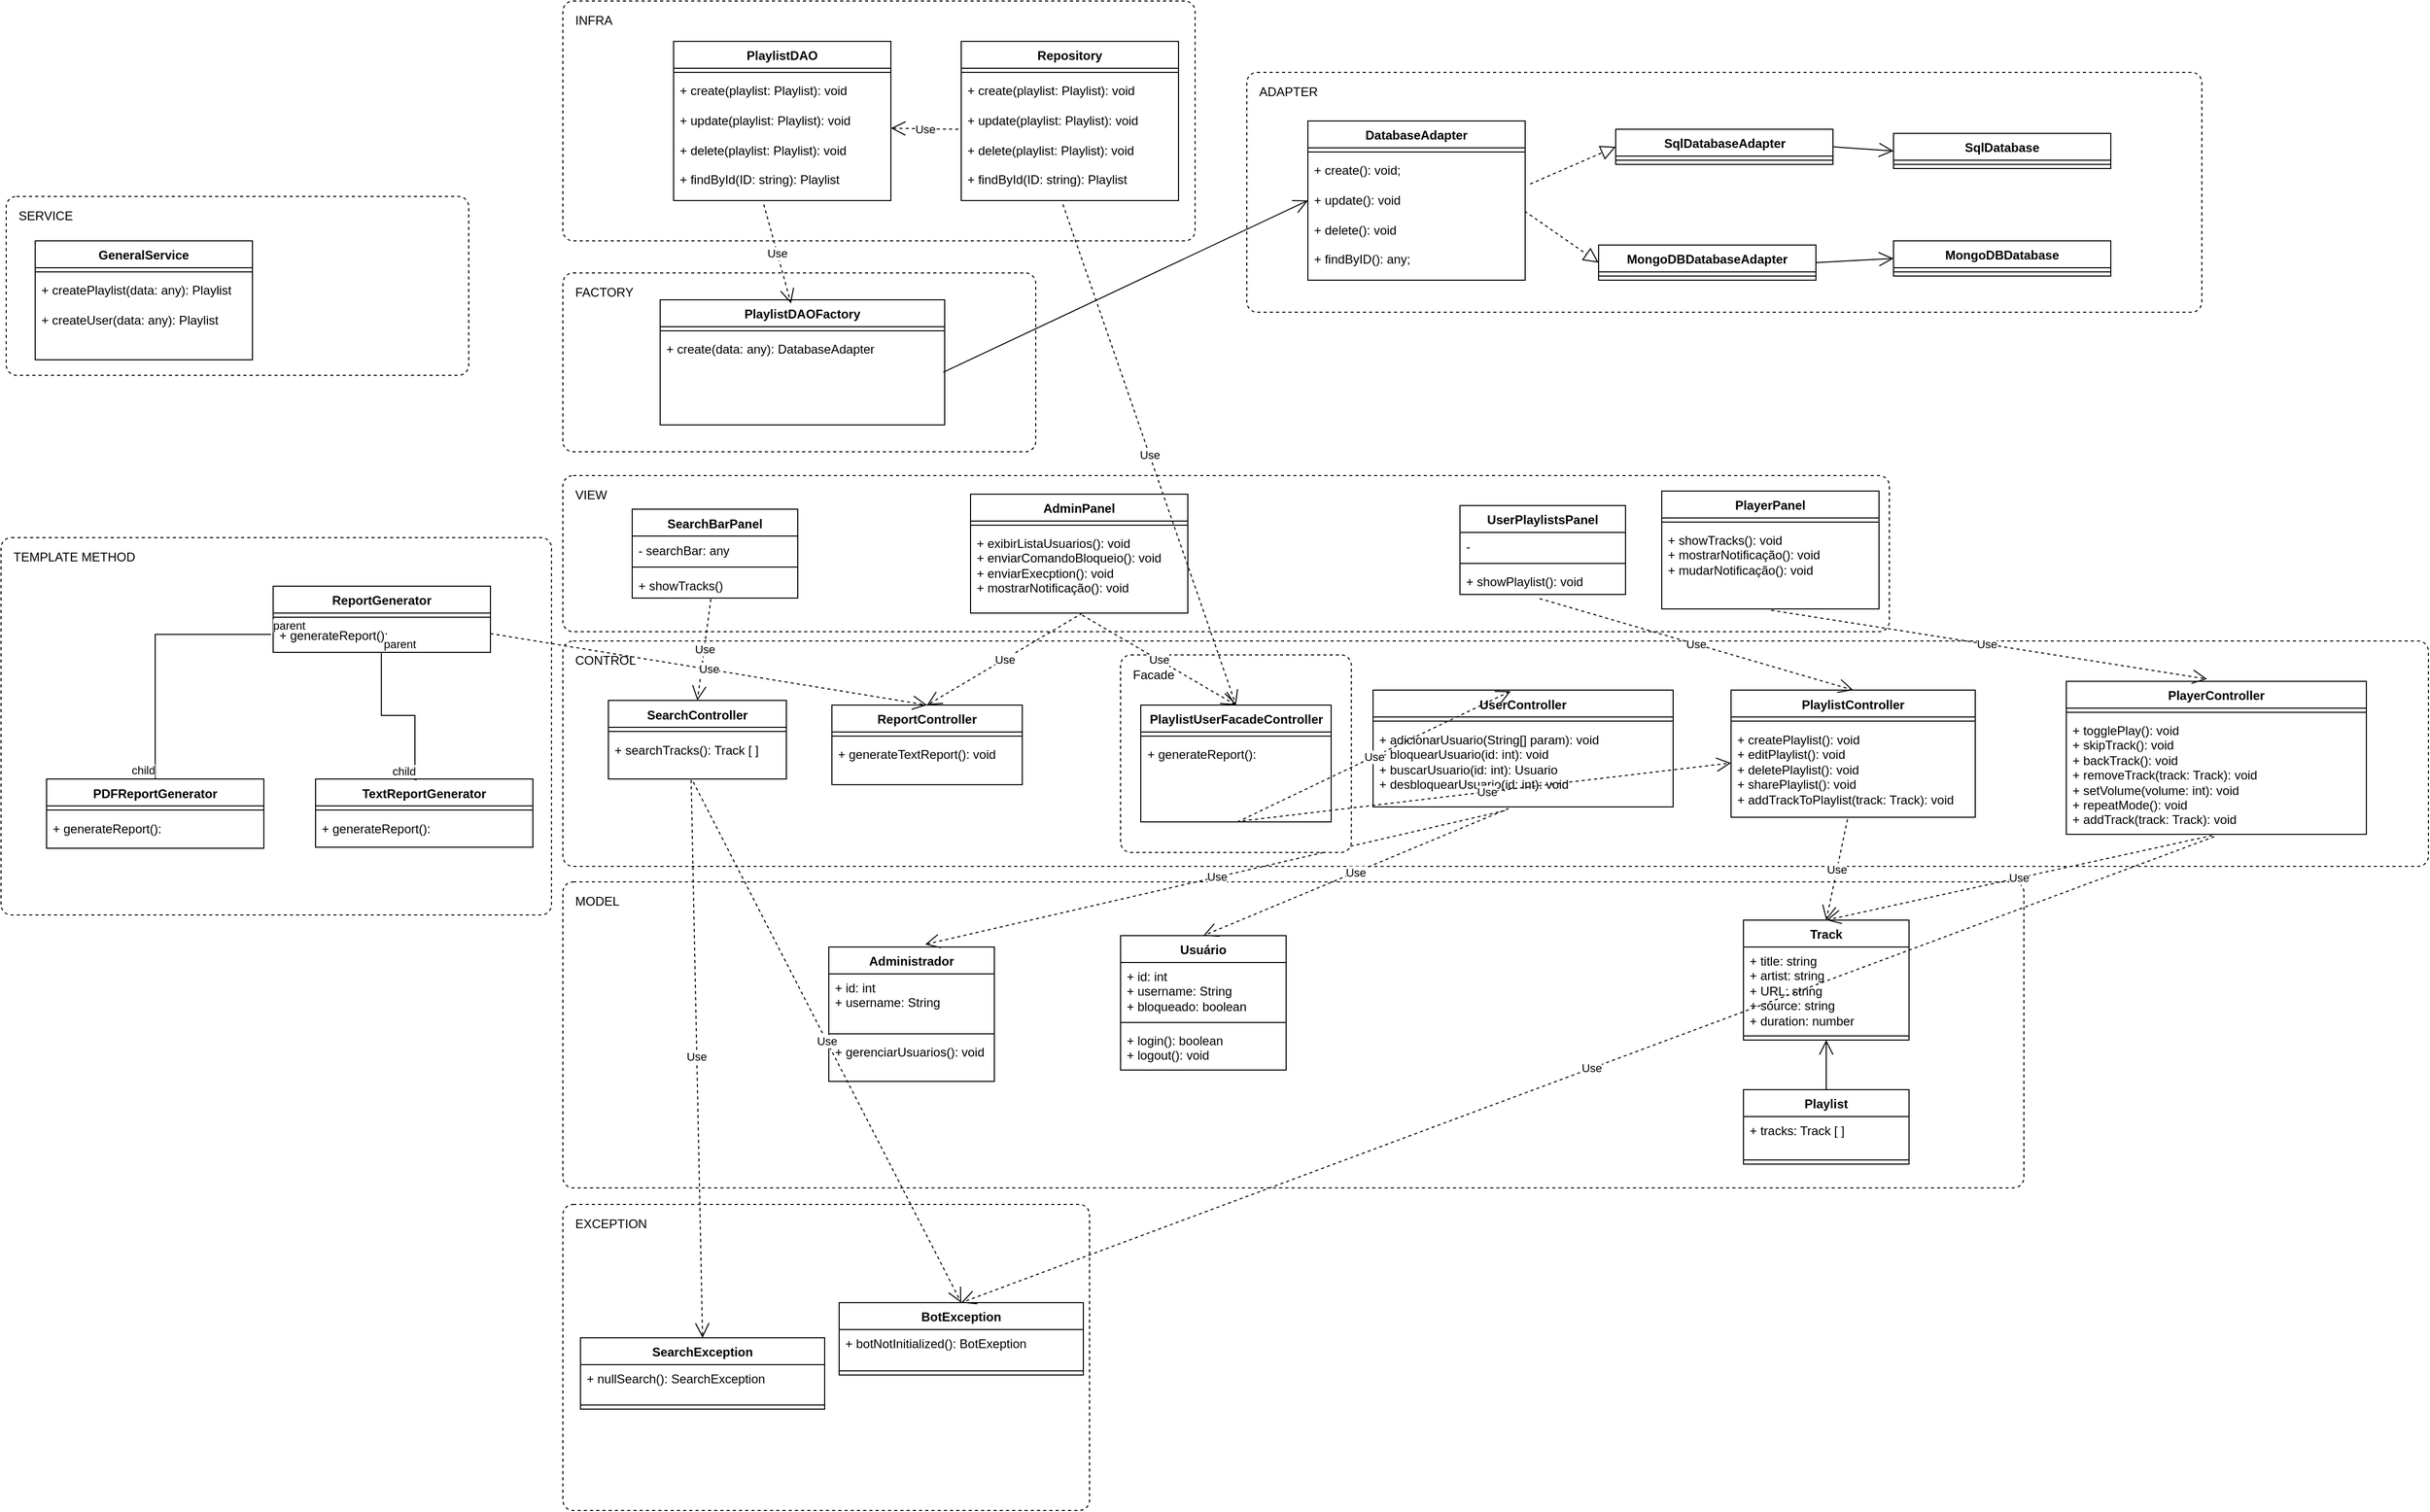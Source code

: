 <mxfile version="26.2.4">
  <diagram id="llquCvDjDa5xM2ESyYwQ" name="Page-1">
    <mxGraphModel dx="3780" dy="4008" grid="0" gridSize="10" guides="1" tooltips="1" connect="1" arrows="1" fold="1" page="1" pageScale="1" pageWidth="1169" pageHeight="1654" math="0" shadow="0" adaptiveColors="simple">
      <root>
        <mxCell id="0" />
        <mxCell id="1" parent="0" />
        <mxCell id="DxOfUJuxhYuCLYuEj3yu-24" value="ADAPTER" style="dashed=1;rounded=1;absoluteArcSize=1;arcSize=20;html=1;verticalAlign=top;align=left;spacingTop=5;spacingLeft=10;whiteSpace=wrap;" vertex="1" parent="1">
          <mxGeometry x="913" y="-209" width="923" height="232" as="geometry" />
        </mxCell>
        <mxCell id="DxOfUJuxhYuCLYuEj3yu-23" value="TEMPLATE METHOD" style="dashed=1;rounded=1;absoluteArcSize=1;arcSize=20;html=1;verticalAlign=top;align=left;spacingTop=5;spacingLeft=10;whiteSpace=wrap;" vertex="1" parent="1">
          <mxGeometry x="-291" y="241" width="532" height="365" as="geometry" />
        </mxCell>
        <mxCell id="kjr9ipNv8nIO2POJV1Nx-50" value="EXCEPTION" style="dashed=1;rounded=1;absoluteArcSize=1;arcSize=20;html=1;verticalAlign=top;align=left;spacingTop=5;spacingLeft=10;whiteSpace=wrap;" parent="1" vertex="1">
          <mxGeometry x="252" y="886" width="509" height="296" as="geometry" />
        </mxCell>
        <mxCell id="T6Cd3c6cxlewvigG5RWd-3" value="MODEL" style="dashed=1;rounded=1;absoluteArcSize=1;arcSize=20;html=1;verticalAlign=top;align=left;spacingTop=5;spacingLeft=10;whiteSpace=wrap;" parent="1" vertex="1">
          <mxGeometry x="252" y="574" width="1412" height="296" as="geometry" />
        </mxCell>
        <mxCell id="T6Cd3c6cxlewvigG5RWd-2" value="VIEW" style="dashed=1;rounded=1;absoluteArcSize=1;arcSize=20;html=1;verticalAlign=top;align=left;spacingTop=5;spacingLeft=10;whiteSpace=wrap;" parent="1" vertex="1">
          <mxGeometry x="252" y="181" width="1282" height="151" as="geometry" />
        </mxCell>
        <mxCell id="T6Cd3c6cxlewvigG5RWd-1" value="CONTROL" style="dashed=1;rounded=1;absoluteArcSize=1;arcSize=20;html=1;verticalAlign=top;align=left;spacingTop=5;spacingLeft=10;whiteSpace=wrap;" parent="1" vertex="1">
          <mxGeometry x="252" y="341" width="1803" height="218" as="geometry" />
        </mxCell>
        <mxCell id="5KsK36yTaGeS-g4vnIt7-17" value="Track" style="swimlane;fontStyle=1;align=center;verticalAlign=top;childLayout=stackLayout;horizontal=1;startSize=26;horizontalStack=0;resizeParent=1;resizeParentMax=0;resizeLast=0;collapsible=1;marginBottom=0;whiteSpace=wrap;html=1;" parent="1" vertex="1">
          <mxGeometry x="1393" y="611" width="160" height="116" as="geometry" />
        </mxCell>
        <mxCell id="5KsK36yTaGeS-g4vnIt7-18" value="+ title: string&lt;div&gt;+ artist: string&lt;/div&gt;&lt;div&gt;+ URL: string&lt;/div&gt;&lt;div&gt;+ source: string&lt;/div&gt;&lt;div&gt;+ duration: number&lt;/div&gt;&lt;div&gt;&lt;br&gt;&lt;/div&gt;" style="text;strokeColor=none;fillColor=none;align=left;verticalAlign=top;spacingLeft=4;spacingRight=4;overflow=hidden;rotatable=0;points=[[0,0.5],[1,0.5]];portConstraint=eastwest;whiteSpace=wrap;html=1;" parent="5KsK36yTaGeS-g4vnIt7-17" vertex="1">
          <mxGeometry y="26" width="160" height="82" as="geometry" />
        </mxCell>
        <mxCell id="5KsK36yTaGeS-g4vnIt7-19" value="" style="line;strokeWidth=1;fillColor=none;align=left;verticalAlign=middle;spacingTop=-1;spacingLeft=3;spacingRight=3;rotatable=0;labelPosition=right;points=[];portConstraint=eastwest;strokeColor=inherit;" parent="5KsK36yTaGeS-g4vnIt7-17" vertex="1">
          <mxGeometry y="108" width="160" height="8" as="geometry" />
        </mxCell>
        <mxCell id="5KsK36yTaGeS-g4vnIt7-37" value="PlayerController" style="swimlane;fontStyle=1;align=center;verticalAlign=top;childLayout=stackLayout;horizontal=1;startSize=26;horizontalStack=0;resizeParent=1;resizeParentMax=0;resizeLast=0;collapsible=1;marginBottom=0;whiteSpace=wrap;html=1;" parent="1" vertex="1">
          <mxGeometry x="1705" y="380" width="290" height="148" as="geometry" />
        </mxCell>
        <mxCell id="5KsK36yTaGeS-g4vnIt7-39" value="" style="line;strokeWidth=1;fillColor=none;align=left;verticalAlign=middle;spacingTop=-1;spacingLeft=3;spacingRight=3;rotatable=0;labelPosition=right;points=[];portConstraint=eastwest;strokeColor=inherit;" parent="5KsK36yTaGeS-g4vnIt7-37" vertex="1">
          <mxGeometry y="26" width="290" height="8" as="geometry" />
        </mxCell>
        <mxCell id="5KsK36yTaGeS-g4vnIt7-40" value="+ togglePlay(): void&lt;br&gt;+ skipTrack(): void&lt;div&gt;+ backTrack(): void&lt;/div&gt;&lt;div&gt;+ removeTrack(track: Track): void&lt;/div&gt;&lt;div&gt;+ setVolume(volume: int): void&lt;/div&gt;&lt;div&gt;+ repeatMode(): void&lt;/div&gt;&lt;div&gt;+ addTrack(track: Track): void&lt;/div&gt;" style="text;strokeColor=none;fillColor=none;align=left;verticalAlign=top;spacingLeft=4;spacingRight=4;overflow=hidden;rotatable=0;points=[[0,0.5],[1,0.5]];portConstraint=eastwest;whiteSpace=wrap;html=1;" parent="5KsK36yTaGeS-g4vnIt7-37" vertex="1">
          <mxGeometry y="34" width="290" height="114" as="geometry" />
        </mxCell>
        <mxCell id="5KsK36yTaGeS-g4vnIt7-41" value="PlayerPanel" style="swimlane;fontStyle=1;align=center;verticalAlign=top;childLayout=stackLayout;horizontal=1;startSize=26;horizontalStack=0;resizeParent=1;resizeParentMax=0;resizeLast=0;collapsible=1;marginBottom=0;whiteSpace=wrap;html=1;" parent="1" vertex="1">
          <mxGeometry x="1314" y="196" width="210" height="114" as="geometry" />
        </mxCell>
        <mxCell id="5KsK36yTaGeS-g4vnIt7-43" value="" style="line;strokeWidth=1;fillColor=none;align=left;verticalAlign=middle;spacingTop=-1;spacingLeft=3;spacingRight=3;rotatable=0;labelPosition=right;points=[];portConstraint=eastwest;strokeColor=inherit;" parent="5KsK36yTaGeS-g4vnIt7-41" vertex="1">
          <mxGeometry y="26" width="210" height="8" as="geometry" />
        </mxCell>
        <mxCell id="5KsK36yTaGeS-g4vnIt7-44" value="+ showTracks(): void&lt;div&gt;+ mostrarNotificação(): void&lt;/div&gt;&lt;div&gt;+ mudarNotificação(): void&lt;/div&gt;" style="text;strokeColor=none;fillColor=none;align=left;verticalAlign=top;spacingLeft=4;spacingRight=4;overflow=hidden;rotatable=0;points=[[0,0.5],[1,0.5]];portConstraint=eastwest;whiteSpace=wrap;html=1;" parent="5KsK36yTaGeS-g4vnIt7-41" vertex="1">
          <mxGeometry y="34" width="210" height="80" as="geometry" />
        </mxCell>
        <mxCell id="5KsK36yTaGeS-g4vnIt7-48" value="Use" style="endArrow=open;endSize=12;dashed=1;html=1;rounded=0;exitX=0.504;exitY=1.016;exitDx=0;exitDy=0;exitPerimeter=0;entryX=0.469;entryY=-0.015;entryDx=0;entryDy=0;entryPerimeter=0;" parent="1" source="5KsK36yTaGeS-g4vnIt7-44" target="5KsK36yTaGeS-g4vnIt7-37" edge="1">
          <mxGeometry x="-0.013" width="160" relative="1" as="geometry">
            <mxPoint x="1400" y="192" as="sourcePoint" />
            <mxPoint x="1560" y="192" as="targetPoint" />
            <mxPoint as="offset" />
          </mxGeometry>
        </mxCell>
        <mxCell id="5KsK36yTaGeS-g4vnIt7-50" value="Use" style="endArrow=open;endSize=12;dashed=1;html=1;rounded=0;exitX=0.475;exitY=1.038;exitDx=0;exitDy=0;exitPerimeter=0;entryX=0.5;entryY=0;entryDx=0;entryDy=0;" parent="1" source="kjr9ipNv8nIO2POJV1Nx-4" target="5KsK36yTaGeS-g4vnIt7-33" edge="1">
          <mxGeometry x="-0.006" width="160" relative="1" as="geometry">
            <mxPoint x="480" y="316.328" as="sourcePoint" />
            <mxPoint x="1065" y="301" as="targetPoint" />
            <mxPoint as="offset" />
          </mxGeometry>
        </mxCell>
        <mxCell id="5KsK36yTaGeS-g4vnIt7-33" value="SearchController" style="swimlane;fontStyle=1;align=center;verticalAlign=top;childLayout=stackLayout;horizontal=1;startSize=26;horizontalStack=0;resizeParent=1;resizeParentMax=0;resizeLast=0;collapsible=1;marginBottom=0;whiteSpace=wrap;html=1;" parent="1" vertex="1">
          <mxGeometry x="296" y="398.5" width="172" height="76" as="geometry" />
        </mxCell>
        <mxCell id="5KsK36yTaGeS-g4vnIt7-35" value="" style="line;strokeWidth=1;fillColor=none;align=left;verticalAlign=middle;spacingTop=-1;spacingLeft=3;spacingRight=3;rotatable=0;labelPosition=right;points=[];portConstraint=eastwest;strokeColor=inherit;" parent="5KsK36yTaGeS-g4vnIt7-33" vertex="1">
          <mxGeometry y="26" width="172" height="8" as="geometry" />
        </mxCell>
        <mxCell id="5KsK36yTaGeS-g4vnIt7-36" value="&lt;div&gt;+ searchTracks(): Track [ ]&lt;/div&gt;" style="text;strokeColor=none;fillColor=none;align=left;verticalAlign=top;spacingLeft=4;spacingRight=4;overflow=hidden;rotatable=0;points=[[0,0.5],[1,0.5]];portConstraint=eastwest;whiteSpace=wrap;html=1;" parent="5KsK36yTaGeS-g4vnIt7-33" vertex="1">
          <mxGeometry y="34" width="172" height="42" as="geometry" />
        </mxCell>
        <mxCell id="kjr9ipNv8nIO2POJV1Nx-1" value="SearchBarPanel" style="swimlane;fontStyle=1;align=center;verticalAlign=top;childLayout=stackLayout;horizontal=1;startSize=26;horizontalStack=0;resizeParent=1;resizeParentMax=0;resizeLast=0;collapsible=1;marginBottom=0;whiteSpace=wrap;html=1;" parent="1" vertex="1">
          <mxGeometry x="319" y="213.5" width="160" height="86" as="geometry" />
        </mxCell>
        <mxCell id="kjr9ipNv8nIO2POJV1Nx-2" value="- searchBar: any" style="text;strokeColor=none;fillColor=none;align=left;verticalAlign=top;spacingLeft=4;spacingRight=4;overflow=hidden;rotatable=0;points=[[0,0.5],[1,0.5]];portConstraint=eastwest;whiteSpace=wrap;html=1;" parent="kjr9ipNv8nIO2POJV1Nx-1" vertex="1">
          <mxGeometry y="26" width="160" height="26" as="geometry" />
        </mxCell>
        <mxCell id="kjr9ipNv8nIO2POJV1Nx-3" value="" style="line;strokeWidth=1;fillColor=none;align=left;verticalAlign=middle;spacingTop=-1;spacingLeft=3;spacingRight=3;rotatable=0;labelPosition=right;points=[];portConstraint=eastwest;strokeColor=inherit;" parent="kjr9ipNv8nIO2POJV1Nx-1" vertex="1">
          <mxGeometry y="52" width="160" height="8" as="geometry" />
        </mxCell>
        <mxCell id="kjr9ipNv8nIO2POJV1Nx-4" value="+ showTracks()" style="text;strokeColor=none;fillColor=none;align=left;verticalAlign=top;spacingLeft=4;spacingRight=4;overflow=hidden;rotatable=0;points=[[0,0.5],[1,0.5]];portConstraint=eastwest;whiteSpace=wrap;html=1;" parent="kjr9ipNv8nIO2POJV1Nx-1" vertex="1">
          <mxGeometry y="60" width="160" height="26" as="geometry" />
        </mxCell>
        <mxCell id="kjr9ipNv8nIO2POJV1Nx-5" value="UserPlaylistsPanel" style="swimlane;fontStyle=1;align=center;verticalAlign=top;childLayout=stackLayout;horizontal=1;startSize=26;horizontalStack=0;resizeParent=1;resizeParentMax=0;resizeLast=0;collapsible=1;marginBottom=0;whiteSpace=wrap;html=1;" parent="1" vertex="1">
          <mxGeometry x="1119" y="210" width="160" height="86" as="geometry" />
        </mxCell>
        <mxCell id="kjr9ipNv8nIO2POJV1Nx-6" value="-" style="text;strokeColor=none;fillColor=none;align=left;verticalAlign=top;spacingLeft=4;spacingRight=4;overflow=hidden;rotatable=0;points=[[0,0.5],[1,0.5]];portConstraint=eastwest;whiteSpace=wrap;html=1;" parent="kjr9ipNv8nIO2POJV1Nx-5" vertex="1">
          <mxGeometry y="26" width="160" height="26" as="geometry" />
        </mxCell>
        <mxCell id="kjr9ipNv8nIO2POJV1Nx-7" value="" style="line;strokeWidth=1;fillColor=none;align=left;verticalAlign=middle;spacingTop=-1;spacingLeft=3;spacingRight=3;rotatable=0;labelPosition=right;points=[];portConstraint=eastwest;strokeColor=inherit;" parent="kjr9ipNv8nIO2POJV1Nx-5" vertex="1">
          <mxGeometry y="52" width="160" height="8" as="geometry" />
        </mxCell>
        <mxCell id="kjr9ipNv8nIO2POJV1Nx-8" value="+ showPlaylist(): void" style="text;strokeColor=none;fillColor=none;align=left;verticalAlign=top;spacingLeft=4;spacingRight=4;overflow=hidden;rotatable=0;points=[[0,0.5],[1,0.5]];portConstraint=eastwest;whiteSpace=wrap;html=1;" parent="kjr9ipNv8nIO2POJV1Nx-5" vertex="1">
          <mxGeometry y="60" width="160" height="26" as="geometry" />
        </mxCell>
        <mxCell id="kjr9ipNv8nIO2POJV1Nx-10" value="PlaylistController" style="swimlane;fontStyle=1;align=center;verticalAlign=top;childLayout=stackLayout;horizontal=1;startSize=26;horizontalStack=0;resizeParent=1;resizeParentMax=0;resizeLast=0;collapsible=1;marginBottom=0;whiteSpace=wrap;html=1;" parent="1" vertex="1">
          <mxGeometry x="1381" y="388.5" width="236" height="123" as="geometry" />
        </mxCell>
        <mxCell id="kjr9ipNv8nIO2POJV1Nx-11" value="" style="line;strokeWidth=1;fillColor=none;align=left;verticalAlign=middle;spacingTop=-1;spacingLeft=3;spacingRight=3;rotatable=0;labelPosition=right;points=[];portConstraint=eastwest;strokeColor=inherit;" parent="kjr9ipNv8nIO2POJV1Nx-10" vertex="1">
          <mxGeometry y="26" width="236" height="8" as="geometry" />
        </mxCell>
        <mxCell id="kjr9ipNv8nIO2POJV1Nx-12" value="&lt;div&gt;+ createPlaylist(): void&lt;/div&gt;&lt;div&gt;+ editPlaylist(): void&lt;/div&gt;&lt;div&gt;+ deletePlaylist(): void&lt;/div&gt;&lt;div&gt;+ sharePlaylist(): void&lt;/div&gt;&lt;div&gt;+ addTrackToPlaylist(track: Track): void&lt;/div&gt;" style="text;strokeColor=none;fillColor=none;align=left;verticalAlign=top;spacingLeft=4;spacingRight=4;overflow=hidden;rotatable=0;points=[[0,0.5],[1,0.5]];portConstraint=eastwest;whiteSpace=wrap;html=1;" parent="kjr9ipNv8nIO2POJV1Nx-10" vertex="1">
          <mxGeometry y="34" width="236" height="89" as="geometry" />
        </mxCell>
        <mxCell id="kjr9ipNv8nIO2POJV1Nx-14" value="Use" style="endArrow=open;endSize=12;dashed=1;html=1;rounded=0;exitX=0.481;exitY=1.154;exitDx=0;exitDy=0;exitPerimeter=0;entryX=0.5;entryY=0;entryDx=0;entryDy=0;" parent="1" source="kjr9ipNv8nIO2POJV1Nx-8" target="kjr9ipNv8nIO2POJV1Nx-10" edge="1">
          <mxGeometry x="-0.006" width="160" relative="1" as="geometry">
            <mxPoint x="653" y="302" as="sourcePoint" />
            <mxPoint x="596" y="428" as="targetPoint" />
            <mxPoint as="offset" />
          </mxGeometry>
        </mxCell>
        <mxCell id="kjr9ipNv8nIO2POJV1Nx-15" value="Usuário" style="swimlane;fontStyle=1;align=center;verticalAlign=top;childLayout=stackLayout;horizontal=1;startSize=26;horizontalStack=0;resizeParent=1;resizeParentMax=0;resizeLast=0;collapsible=1;marginBottom=0;whiteSpace=wrap;html=1;" parent="1" vertex="1">
          <mxGeometry x="791" y="626" width="160" height="130" as="geometry" />
        </mxCell>
        <mxCell id="kjr9ipNv8nIO2POJV1Nx-16" value="+ id: int&lt;div&gt;+ username: String&lt;/div&gt;&lt;div&gt;+ bloqueado: boolean&lt;/div&gt;" style="text;strokeColor=none;fillColor=none;align=left;verticalAlign=top;spacingLeft=4;spacingRight=4;overflow=hidden;rotatable=0;points=[[0,0.5],[1,0.5]];portConstraint=eastwest;whiteSpace=wrap;html=1;" parent="kjr9ipNv8nIO2POJV1Nx-15" vertex="1">
          <mxGeometry y="26" width="160" height="54" as="geometry" />
        </mxCell>
        <mxCell id="kjr9ipNv8nIO2POJV1Nx-17" value="" style="line;strokeWidth=1;fillColor=none;align=left;verticalAlign=middle;spacingTop=-1;spacingLeft=3;spacingRight=3;rotatable=0;labelPosition=right;points=[];portConstraint=eastwest;strokeColor=inherit;" parent="kjr9ipNv8nIO2POJV1Nx-15" vertex="1">
          <mxGeometry y="80" width="160" height="8" as="geometry" />
        </mxCell>
        <mxCell id="kjr9ipNv8nIO2POJV1Nx-18" value="+ login(): boolean&lt;div&gt;+ logout(): void&lt;/div&gt;" style="text;strokeColor=none;fillColor=none;align=left;verticalAlign=top;spacingLeft=4;spacingRight=4;overflow=hidden;rotatable=0;points=[[0,0.5],[1,0.5]];portConstraint=eastwest;whiteSpace=wrap;html=1;" parent="kjr9ipNv8nIO2POJV1Nx-15" vertex="1">
          <mxGeometry y="88" width="160" height="42" as="geometry" />
        </mxCell>
        <mxCell id="kjr9ipNv8nIO2POJV1Nx-19" value="AdminPanel" style="swimlane;fontStyle=1;align=center;verticalAlign=top;childLayout=stackLayout;horizontal=1;startSize=26;horizontalStack=0;resizeParent=1;resizeParentMax=0;resizeLast=0;collapsible=1;marginBottom=0;whiteSpace=wrap;html=1;" parent="1" vertex="1">
          <mxGeometry x="646" y="199" width="210" height="115" as="geometry" />
        </mxCell>
        <mxCell id="kjr9ipNv8nIO2POJV1Nx-20" value="" style="line;strokeWidth=1;fillColor=none;align=left;verticalAlign=middle;spacingTop=-1;spacingLeft=3;spacingRight=3;rotatable=0;labelPosition=right;points=[];portConstraint=eastwest;strokeColor=inherit;" parent="kjr9ipNv8nIO2POJV1Nx-19" vertex="1">
          <mxGeometry y="26" width="210" height="8" as="geometry" />
        </mxCell>
        <mxCell id="kjr9ipNv8nIO2POJV1Nx-21" value="+ exibirListaUsuarios(): void&lt;div&gt;+ enviarComandoBloqueio(): void&lt;/div&gt;&lt;div&gt;+ enviarExecption(): void&lt;br&gt;&lt;/div&gt;&lt;div&gt;+ mostrarNotificação(): void&lt;/div&gt;" style="text;strokeColor=none;fillColor=none;align=left;verticalAlign=top;spacingLeft=4;spacingRight=4;overflow=hidden;rotatable=0;points=[[0,0.5],[1,0.5]];portConstraint=eastwest;whiteSpace=wrap;html=1;" parent="kjr9ipNv8nIO2POJV1Nx-19" vertex="1">
          <mxGeometry y="34" width="210" height="81" as="geometry" />
        </mxCell>
        <mxCell id="kjr9ipNv8nIO2POJV1Nx-22" value="UserController" style="swimlane;fontStyle=1;align=center;verticalAlign=top;childLayout=stackLayout;horizontal=1;startSize=26;horizontalStack=0;resizeParent=1;resizeParentMax=0;resizeLast=0;collapsible=1;marginBottom=0;whiteSpace=wrap;html=1;" parent="1" vertex="1">
          <mxGeometry x="1035" y="388.5" width="290" height="113" as="geometry" />
        </mxCell>
        <mxCell id="kjr9ipNv8nIO2POJV1Nx-23" value="" style="line;strokeWidth=1;fillColor=none;align=left;verticalAlign=middle;spacingTop=-1;spacingLeft=3;spacingRight=3;rotatable=0;labelPosition=right;points=[];portConstraint=eastwest;strokeColor=inherit;" parent="kjr9ipNv8nIO2POJV1Nx-22" vertex="1">
          <mxGeometry y="26" width="290" height="8" as="geometry" />
        </mxCell>
        <mxCell id="kjr9ipNv8nIO2POJV1Nx-24" value="&lt;div&gt;+ adicionarUsuario(String[] param): void&lt;/div&gt;&lt;div&gt;+ bloquearUsuario(id: int): void&lt;div&gt;+ buscarUsuario(id: int): Usuario&lt;/div&gt;&lt;/div&gt;&lt;div&gt;+ desbloquearUsuario(id: int): void&lt;/div&gt;" style="text;strokeColor=none;fillColor=none;align=left;verticalAlign=top;spacingLeft=4;spacingRight=4;overflow=hidden;rotatable=0;points=[[0,0.5],[1,0.5]];portConstraint=eastwest;whiteSpace=wrap;html=1;" parent="kjr9ipNv8nIO2POJV1Nx-22" vertex="1">
          <mxGeometry y="34" width="290" height="79" as="geometry" />
        </mxCell>
        <mxCell id="kjr9ipNv8nIO2POJV1Nx-31" value="Playlist" style="swimlane;fontStyle=1;align=center;verticalAlign=top;childLayout=stackLayout;horizontal=1;startSize=26;horizontalStack=0;resizeParent=1;resizeParentMax=0;resizeLast=0;collapsible=1;marginBottom=0;whiteSpace=wrap;html=1;" parent="1" vertex="1">
          <mxGeometry x="1393" y="775" width="160" height="72" as="geometry" />
        </mxCell>
        <mxCell id="kjr9ipNv8nIO2POJV1Nx-32" value="+ tracks: Track [ ]" style="text;strokeColor=none;fillColor=none;align=left;verticalAlign=top;spacingLeft=4;spacingRight=4;overflow=hidden;rotatable=0;points=[[0,0.5],[1,0.5]];portConstraint=eastwest;whiteSpace=wrap;html=1;" parent="kjr9ipNv8nIO2POJV1Nx-31" vertex="1">
          <mxGeometry y="26" width="160" height="38" as="geometry" />
        </mxCell>
        <mxCell id="kjr9ipNv8nIO2POJV1Nx-33" value="" style="line;strokeWidth=1;fillColor=none;align=left;verticalAlign=middle;spacingTop=-1;spacingLeft=3;spacingRight=3;rotatable=0;labelPosition=right;points=[];portConstraint=eastwest;strokeColor=inherit;" parent="kjr9ipNv8nIO2POJV1Nx-31" vertex="1">
          <mxGeometry y="64" width="160" height="8" as="geometry" />
        </mxCell>
        <mxCell id="kjr9ipNv8nIO2POJV1Nx-37" value="ReportController" style="swimlane;fontStyle=1;align=center;verticalAlign=top;childLayout=stackLayout;horizontal=1;startSize=26;horizontalStack=0;resizeParent=1;resizeParentMax=0;resizeLast=0;collapsible=1;marginBottom=0;whiteSpace=wrap;html=1;" parent="1" vertex="1">
          <mxGeometry x="512" y="403" width="184" height="77" as="geometry" />
        </mxCell>
        <mxCell id="kjr9ipNv8nIO2POJV1Nx-38" value="" style="line;strokeWidth=1;fillColor=none;align=left;verticalAlign=middle;spacingTop=-1;spacingLeft=3;spacingRight=3;rotatable=0;labelPosition=right;points=[];portConstraint=eastwest;strokeColor=inherit;" parent="kjr9ipNv8nIO2POJV1Nx-37" vertex="1">
          <mxGeometry y="26" width="184" height="8" as="geometry" />
        </mxCell>
        <mxCell id="kjr9ipNv8nIO2POJV1Nx-39" value="+ generateTextReport(): void" style="text;strokeColor=none;fillColor=none;align=left;verticalAlign=top;spacingLeft=4;spacingRight=4;overflow=hidden;rotatable=0;points=[[0,0.5],[1,0.5]];portConstraint=eastwest;whiteSpace=wrap;html=1;" parent="kjr9ipNv8nIO2POJV1Nx-37" vertex="1">
          <mxGeometry y="34" width="184" height="43" as="geometry" />
        </mxCell>
        <mxCell id="kjr9ipNv8nIO2POJV1Nx-40" value="Use" style="endArrow=open;endSize=12;dashed=1;html=1;rounded=0;exitX=0.514;exitY=1.002;exitDx=0;exitDy=0;exitPerimeter=0;entryX=0.5;entryY=0;entryDx=0;entryDy=0;" parent="1" source="kjr9ipNv8nIO2POJV1Nx-21" target="kjr9ipNv8nIO2POJV1Nx-37" edge="1">
          <mxGeometry x="-0.002" width="160" relative="1" as="geometry">
            <mxPoint x="595" y="311" as="sourcePoint" />
            <mxPoint x="747" y="414" as="targetPoint" />
            <mxPoint as="offset" />
          </mxGeometry>
        </mxCell>
        <mxCell id="kjr9ipNv8nIO2POJV1Nx-41" value="" style="endArrow=open;endFill=1;endSize=12;html=1;rounded=0;entryX=0.5;entryY=1;entryDx=0;entryDy=0;exitX=0.5;exitY=0;exitDx=0;exitDy=0;" parent="1" source="kjr9ipNv8nIO2POJV1Nx-31" target="5KsK36yTaGeS-g4vnIt7-17" edge="1">
          <mxGeometry width="160" relative="1" as="geometry">
            <mxPoint x="1556" y="819" as="sourcePoint" />
            <mxPoint x="1295" y="656" as="targetPoint" />
          </mxGeometry>
        </mxCell>
        <mxCell id="kjr9ipNv8nIO2POJV1Nx-42" value="Administrador" style="swimlane;fontStyle=1;align=center;verticalAlign=top;childLayout=stackLayout;horizontal=1;startSize=26;horizontalStack=0;resizeParent=1;resizeParentMax=0;resizeLast=0;collapsible=1;marginBottom=0;whiteSpace=wrap;html=1;" parent="1" vertex="1">
          <mxGeometry x="509" y="637" width="160" height="130" as="geometry" />
        </mxCell>
        <mxCell id="kjr9ipNv8nIO2POJV1Nx-43" value="+ id: int&lt;div&gt;+ username: String&lt;/div&gt;" style="text;strokeColor=none;fillColor=none;align=left;verticalAlign=top;spacingLeft=4;spacingRight=4;overflow=hidden;rotatable=0;points=[[0,0.5],[1,0.5]];portConstraint=eastwest;whiteSpace=wrap;html=1;" parent="kjr9ipNv8nIO2POJV1Nx-42" vertex="1">
          <mxGeometry y="26" width="160" height="54" as="geometry" />
        </mxCell>
        <mxCell id="kjr9ipNv8nIO2POJV1Nx-44" value="" style="line;strokeWidth=1;fillColor=none;align=left;verticalAlign=middle;spacingTop=-1;spacingLeft=3;spacingRight=3;rotatable=0;labelPosition=right;points=[];portConstraint=eastwest;strokeColor=inherit;" parent="kjr9ipNv8nIO2POJV1Nx-42" vertex="1">
          <mxGeometry y="80" width="160" height="8" as="geometry" />
        </mxCell>
        <mxCell id="kjr9ipNv8nIO2POJV1Nx-45" value="&lt;div&gt;+ gerenciarUsuarios(): void&lt;/div&gt;" style="text;strokeColor=none;fillColor=none;align=left;verticalAlign=top;spacingLeft=4;spacingRight=4;overflow=hidden;rotatable=0;points=[[0,0.5],[1,0.5]];portConstraint=eastwest;whiteSpace=wrap;html=1;" parent="kjr9ipNv8nIO2POJV1Nx-42" vertex="1">
          <mxGeometry y="88" width="160" height="42" as="geometry" />
        </mxCell>
        <mxCell id="kjr9ipNv8nIO2POJV1Nx-46" value="SearchException" style="swimlane;fontStyle=1;align=center;verticalAlign=top;childLayout=stackLayout;horizontal=1;startSize=26;horizontalStack=0;resizeParent=1;resizeParentMax=0;resizeLast=0;collapsible=1;marginBottom=0;whiteSpace=wrap;html=1;" parent="1" vertex="1">
          <mxGeometry x="269" y="1015" width="236" height="69" as="geometry" />
        </mxCell>
        <mxCell id="kjr9ipNv8nIO2POJV1Nx-47" value="+ nullSearch(): SearchException" style="text;strokeColor=none;fillColor=none;align=left;verticalAlign=top;spacingLeft=4;spacingRight=4;overflow=hidden;rotatable=0;points=[[0,0.5],[1,0.5]];portConstraint=eastwest;whiteSpace=wrap;html=1;" parent="kjr9ipNv8nIO2POJV1Nx-46" vertex="1">
          <mxGeometry y="26" width="236" height="35" as="geometry" />
        </mxCell>
        <mxCell id="kjr9ipNv8nIO2POJV1Nx-48" value="" style="line;strokeWidth=1;fillColor=none;align=left;verticalAlign=middle;spacingTop=-1;spacingLeft=3;spacingRight=3;rotatable=0;labelPosition=right;points=[];portConstraint=eastwest;strokeColor=inherit;" parent="kjr9ipNv8nIO2POJV1Nx-46" vertex="1">
          <mxGeometry y="61" width="236" height="8" as="geometry" />
        </mxCell>
        <mxCell id="kjr9ipNv8nIO2POJV1Nx-49" value="Use" style="endArrow=open;endSize=12;dashed=1;html=1;rounded=0;exitX=0.465;exitY=1.024;exitDx=0;exitDy=0;exitPerimeter=0;entryX=0.5;entryY=0;entryDx=0;entryDy=0;" parent="1" source="5KsK36yTaGeS-g4vnIt7-36" target="kjr9ipNv8nIO2POJV1Nx-46" edge="1">
          <mxGeometry x="-0.006" width="160" relative="1" as="geometry">
            <mxPoint x="405" y="302" as="sourcePoint" />
            <mxPoint x="917" y="1018" as="targetPoint" />
            <mxPoint as="offset" />
          </mxGeometry>
        </mxCell>
        <mxCell id="kjr9ipNv8nIO2POJV1Nx-59" value="Use" style="endArrow=open;endSize=12;dashed=1;html=1;rounded=0;exitX=0.439;exitY=1.046;exitDx=0;exitDy=0;exitPerimeter=0;entryX=0.582;entryY=-0.019;entryDx=0;entryDy=0;entryPerimeter=0;" parent="1" source="kjr9ipNv8nIO2POJV1Nx-24" target="kjr9ipNv8nIO2POJV1Nx-42" edge="1">
          <mxGeometry x="-0.006" width="160" relative="1" as="geometry">
            <mxPoint x="1206" y="299" as="sourcePoint" />
            <mxPoint x="1209" y="413" as="targetPoint" />
            <mxPoint as="offset" />
          </mxGeometry>
        </mxCell>
        <mxCell id="kjr9ipNv8nIO2POJV1Nx-63" value="Use" style="endArrow=open;endSize=12;dashed=1;html=1;rounded=0;exitX=0.452;exitY=1.019;exitDx=0;exitDy=0;exitPerimeter=0;entryX=0.5;entryY=0;entryDx=0;entryDy=0;" parent="1" source="kjr9ipNv8nIO2POJV1Nx-24" target="kjr9ipNv8nIO2POJV1Nx-15" edge="1">
          <mxGeometry width="160" relative="1" as="geometry">
            <mxPoint x="907" y="582" as="sourcePoint" />
            <mxPoint x="1067" y="582" as="targetPoint" />
          </mxGeometry>
        </mxCell>
        <mxCell id="kjr9ipNv8nIO2POJV1Nx-65" value="Use" style="endArrow=open;endSize=12;dashed=1;html=1;rounded=0;exitX=0.477;exitY=1.022;exitDx=0;exitDy=0;exitPerimeter=0;entryX=0.5;entryY=0;entryDx=0;entryDy=0;" parent="1" source="kjr9ipNv8nIO2POJV1Nx-12" target="5KsK36yTaGeS-g4vnIt7-17" edge="1">
          <mxGeometry width="160" relative="1" as="geometry">
            <mxPoint x="879" y="545" as="sourcePoint" />
            <mxPoint x="878" y="692" as="targetPoint" />
          </mxGeometry>
        </mxCell>
        <mxCell id="kjr9ipNv8nIO2POJV1Nx-66" value="Use" style="endArrow=open;endSize=12;dashed=1;html=1;rounded=0;exitX=0.486;exitY=1.01;exitDx=0;exitDy=0;exitPerimeter=0;entryX=0.5;entryY=0;entryDx=0;entryDy=0;" parent="1" source="5KsK36yTaGeS-g4vnIt7-40" target="5KsK36yTaGeS-g4vnIt7-17" edge="1">
          <mxGeometry width="160" relative="1" as="geometry">
            <mxPoint x="1204" y="561" as="sourcePoint" />
            <mxPoint x="1480" y="677" as="targetPoint" />
          </mxGeometry>
        </mxCell>
        <mxCell id="kjr9ipNv8nIO2POJV1Nx-67" value="BotException" style="swimlane;fontStyle=1;align=center;verticalAlign=top;childLayout=stackLayout;horizontal=1;startSize=26;horizontalStack=0;resizeParent=1;resizeParentMax=0;resizeLast=0;collapsible=1;marginBottom=0;whiteSpace=wrap;html=1;" parent="1" vertex="1">
          <mxGeometry x="519" y="981" width="236" height="70" as="geometry" />
        </mxCell>
        <mxCell id="kjr9ipNv8nIO2POJV1Nx-68" value="+ botNotInitialized(): BotExeption" style="text;strokeColor=none;fillColor=none;align=left;verticalAlign=top;spacingLeft=4;spacingRight=4;overflow=hidden;rotatable=0;points=[[0,0.5],[1,0.5]];portConstraint=eastwest;whiteSpace=wrap;html=1;" parent="kjr9ipNv8nIO2POJV1Nx-67" vertex="1">
          <mxGeometry y="26" width="236" height="36" as="geometry" />
        </mxCell>
        <mxCell id="kjr9ipNv8nIO2POJV1Nx-69" value="" style="line;strokeWidth=1;fillColor=none;align=left;verticalAlign=middle;spacingTop=-1;spacingLeft=3;spacingRight=3;rotatable=0;labelPosition=right;points=[];portConstraint=eastwest;strokeColor=inherit;" parent="kjr9ipNv8nIO2POJV1Nx-67" vertex="1">
          <mxGeometry y="62" width="236" height="8" as="geometry" />
        </mxCell>
        <mxCell id="kjr9ipNv8nIO2POJV1Nx-70" value="Use" style="endArrow=open;endSize=12;dashed=1;html=1;rounded=0;exitX=0.477;exitY=1.071;exitDx=0;exitDy=0;exitPerimeter=0;entryX=0.5;entryY=0;entryDx=0;entryDy=0;" parent="1" source="5KsK36yTaGeS-g4vnIt7-36" target="kjr9ipNv8nIO2POJV1Nx-67" edge="1">
          <mxGeometry x="-0.006" width="160" relative="1" as="geometry">
            <mxPoint x="400" y="490" as="sourcePoint" />
            <mxPoint x="397" y="1025" as="targetPoint" />
            <mxPoint as="offset" />
          </mxGeometry>
        </mxCell>
        <mxCell id="kjr9ipNv8nIO2POJV1Nx-71" value="Use" style="endArrow=open;endSize=12;dashed=1;html=1;rounded=0;exitX=0.493;exitY=1.02;exitDx=0;exitDy=0;exitPerimeter=0;entryX=0.5;entryY=0;entryDx=0;entryDy=0;" parent="1" source="5KsK36yTaGeS-g4vnIt7-40" target="kjr9ipNv8nIO2POJV1Nx-67" edge="1">
          <mxGeometry x="-0.006" width="160" relative="1" as="geometry">
            <mxPoint x="410" y="500" as="sourcePoint" />
            <mxPoint x="407" y="1035" as="targetPoint" />
            <mxPoint as="offset" />
          </mxGeometry>
        </mxCell>
        <mxCell id="R-hwBEUbuUhntxm6cdEF-1" value="INFRA" style="dashed=1;rounded=1;absoluteArcSize=1;arcSize=20;html=1;verticalAlign=top;align=left;spacingTop=5;spacingLeft=10;whiteSpace=wrap;" parent="1" vertex="1">
          <mxGeometry x="252" y="-278" width="611" height="232" as="geometry" />
        </mxCell>
        <mxCell id="R-hwBEUbuUhntxm6cdEF-2" value="PlaylistDAO" style="swimlane;fontStyle=1;align=center;verticalAlign=top;childLayout=stackLayout;horizontal=1;startSize=26;horizontalStack=0;resizeParent=1;resizeParentMax=0;resizeLast=0;collapsible=1;marginBottom=0;whiteSpace=wrap;html=1;" parent="1" vertex="1">
          <mxGeometry x="359" y="-239" width="210" height="154" as="geometry" />
        </mxCell>
        <mxCell id="R-hwBEUbuUhntxm6cdEF-3" value="" style="line;strokeWidth=1;fillColor=none;align=left;verticalAlign=middle;spacingTop=-1;spacingLeft=3;spacingRight=3;rotatable=0;labelPosition=right;points=[];portConstraint=eastwest;strokeColor=inherit;" parent="R-hwBEUbuUhntxm6cdEF-2" vertex="1">
          <mxGeometry y="26" width="210" height="8" as="geometry" />
        </mxCell>
        <mxCell id="R-hwBEUbuUhntxm6cdEF-4" value="+ create(playlist: Playlist): void&lt;div&gt;&lt;br&gt;&lt;/div&gt;&lt;div&gt;+ update(playlist: Playlist): void&lt;/div&gt;&lt;div&gt;&lt;br&gt;&lt;/div&gt;&lt;div&gt;+ delete(playlist: Playlist): void&lt;/div&gt;&lt;div&gt;&lt;br&gt;&lt;/div&gt;&lt;div&gt;+ findById(ID: string): Playlist&lt;/div&gt;" style="text;strokeColor=none;fillColor=none;align=left;verticalAlign=top;spacingLeft=4;spacingRight=4;overflow=hidden;rotatable=0;points=[[0,0.5],[1,0.5]];portConstraint=eastwest;whiteSpace=wrap;html=1;" parent="R-hwBEUbuUhntxm6cdEF-2" vertex="1">
          <mxGeometry y="34" width="210" height="120" as="geometry" />
        </mxCell>
        <mxCell id="R-hwBEUbuUhntxm6cdEF-5" value="FACTORY" style="dashed=1;rounded=1;absoluteArcSize=1;arcSize=20;html=1;verticalAlign=top;align=left;spacingTop=5;spacingLeft=10;whiteSpace=wrap;" parent="1" vertex="1">
          <mxGeometry x="252" y="-15" width="457" height="173" as="geometry" />
        </mxCell>
        <mxCell id="R-hwBEUbuUhntxm6cdEF-6" value="PlaylistDAOFactory" style="swimlane;fontStyle=1;align=center;verticalAlign=top;childLayout=stackLayout;horizontal=1;startSize=26;horizontalStack=0;resizeParent=1;resizeParentMax=0;resizeLast=0;collapsible=1;marginBottom=0;whiteSpace=wrap;html=1;" parent="1" vertex="1">
          <mxGeometry x="346" y="11" width="275" height="121" as="geometry" />
        </mxCell>
        <mxCell id="R-hwBEUbuUhntxm6cdEF-7" value="" style="line;strokeWidth=1;fillColor=none;align=left;verticalAlign=middle;spacingTop=-1;spacingLeft=3;spacingRight=3;rotatable=0;labelPosition=right;points=[];portConstraint=eastwest;strokeColor=inherit;" parent="R-hwBEUbuUhntxm6cdEF-6" vertex="1">
          <mxGeometry y="26" width="275" height="8" as="geometry" />
        </mxCell>
        <mxCell id="R-hwBEUbuUhntxm6cdEF-8" value="+ create(data: any): DatabaseAdapter&lt;div&gt;&lt;br&gt;&lt;div&gt;&lt;br&gt;&lt;/div&gt;&lt;/div&gt;" style="text;strokeColor=none;fillColor=none;align=left;verticalAlign=top;spacingLeft=4;spacingRight=4;overflow=hidden;rotatable=0;points=[[0,0.5],[1,0.5]];portConstraint=eastwest;whiteSpace=wrap;html=1;" parent="R-hwBEUbuUhntxm6cdEF-6" vertex="1">
          <mxGeometry y="34" width="275" height="87" as="geometry" />
        </mxCell>
        <mxCell id="R-hwBEUbuUhntxm6cdEF-9" value="SERVICE" style="dashed=1;rounded=1;absoluteArcSize=1;arcSize=20;html=1;verticalAlign=top;align=left;spacingTop=5;spacingLeft=10;whiteSpace=wrap;" parent="1" vertex="1">
          <mxGeometry x="-286" y="-89" width="447" height="173" as="geometry" />
        </mxCell>
        <mxCell id="R-hwBEUbuUhntxm6cdEF-10" value="GeneralService" style="swimlane;fontStyle=1;align=center;verticalAlign=top;childLayout=stackLayout;horizontal=1;startSize=26;horizontalStack=0;resizeParent=1;resizeParentMax=0;resizeLast=0;collapsible=1;marginBottom=0;whiteSpace=wrap;html=1;" parent="1" vertex="1">
          <mxGeometry x="-258" y="-46" width="210" height="115" as="geometry" />
        </mxCell>
        <mxCell id="R-hwBEUbuUhntxm6cdEF-11" value="" style="line;strokeWidth=1;fillColor=none;align=left;verticalAlign=middle;spacingTop=-1;spacingLeft=3;spacingRight=3;rotatable=0;labelPosition=right;points=[];portConstraint=eastwest;strokeColor=inherit;" parent="R-hwBEUbuUhntxm6cdEF-10" vertex="1">
          <mxGeometry y="26" width="210" height="8" as="geometry" />
        </mxCell>
        <mxCell id="R-hwBEUbuUhntxm6cdEF-12" value="+ createPlaylist(data: any): Playlist&lt;div&gt;&lt;br&gt;&lt;/div&gt;&lt;div&gt;+ createUser(data: any): Playlist&lt;/div&gt;" style="text;strokeColor=none;fillColor=none;align=left;verticalAlign=top;spacingLeft=4;spacingRight=4;overflow=hidden;rotatable=0;points=[[0,0.5],[1,0.5]];portConstraint=eastwest;whiteSpace=wrap;html=1;" parent="R-hwBEUbuUhntxm6cdEF-10" vertex="1">
          <mxGeometry y="34" width="210" height="81" as="geometry" />
        </mxCell>
        <mxCell id="R-hwBEUbuUhntxm6cdEF-13" value="Repository" style="swimlane;fontStyle=1;align=center;verticalAlign=top;childLayout=stackLayout;horizontal=1;startSize=26;horizontalStack=0;resizeParent=1;resizeParentMax=0;resizeLast=0;collapsible=1;marginBottom=0;whiteSpace=wrap;html=1;" parent="1" vertex="1">
          <mxGeometry x="637" y="-239" width="210" height="154" as="geometry" />
        </mxCell>
        <mxCell id="R-hwBEUbuUhntxm6cdEF-14" value="" style="line;strokeWidth=1;fillColor=none;align=left;verticalAlign=middle;spacingTop=-1;spacingLeft=3;spacingRight=3;rotatable=0;labelPosition=right;points=[];portConstraint=eastwest;strokeColor=inherit;" parent="R-hwBEUbuUhntxm6cdEF-13" vertex="1">
          <mxGeometry y="26" width="210" height="8" as="geometry" />
        </mxCell>
        <mxCell id="R-hwBEUbuUhntxm6cdEF-15" value="+ create(playlist: Playlist): void&lt;div&gt;&lt;br&gt;&lt;/div&gt;&lt;div&gt;+ update(playlist: Playlist): void&lt;/div&gt;&lt;div&gt;&lt;br&gt;&lt;/div&gt;&lt;div&gt;+ delete(playlist: Playlist): void&lt;/div&gt;&lt;div&gt;&lt;br&gt;&lt;/div&gt;&lt;div&gt;+ findById(ID: string): Playlist&lt;/div&gt;" style="text;strokeColor=none;fillColor=none;align=left;verticalAlign=top;spacingLeft=4;spacingRight=4;overflow=hidden;rotatable=0;points=[[0,0.5],[1,0.5]];portConstraint=eastwest;whiteSpace=wrap;html=1;" parent="R-hwBEUbuUhntxm6cdEF-13" vertex="1">
          <mxGeometry y="34" width="210" height="120" as="geometry" />
        </mxCell>
        <mxCell id="R-hwBEUbuUhntxm6cdEF-17" value="Use" style="endArrow=open;endSize=12;dashed=1;html=1;rounded=0;exitX=-0.013;exitY=0.425;exitDx=0;exitDy=0;exitPerimeter=0;entryX=1;entryY=0.417;entryDx=0;entryDy=0;entryPerimeter=0;" parent="1" source="R-hwBEUbuUhntxm6cdEF-15" target="R-hwBEUbuUhntxm6cdEF-4" edge="1">
          <mxGeometry width="160" relative="1" as="geometry">
            <mxPoint x="684" y="2" as="sourcePoint" />
            <mxPoint x="844" y="2" as="targetPoint" />
          </mxGeometry>
        </mxCell>
        <mxCell id="R-hwBEUbuUhntxm6cdEF-18" value="Use" style="endArrow=open;endSize=12;dashed=1;html=1;rounded=0;exitX=0.415;exitY=1.031;exitDx=0;exitDy=0;exitPerimeter=0;entryX=0.46;entryY=0.029;entryDx=0;entryDy=0;entryPerimeter=0;" parent="1" source="R-hwBEUbuUhntxm6cdEF-4" target="R-hwBEUbuUhntxm6cdEF-6" edge="1">
          <mxGeometry width="160" relative="1" as="geometry">
            <mxPoint x="738" y="47" as="sourcePoint" />
            <mxPoint x="898" y="47" as="targetPoint" />
          </mxGeometry>
        </mxCell>
        <mxCell id="DxOfUJuxhYuCLYuEj3yu-4" value="Facade" style="dashed=1;rounded=1;absoluteArcSize=1;arcSize=20;html=1;verticalAlign=top;align=left;spacingTop=5;spacingLeft=10;whiteSpace=wrap;" vertex="1" parent="1">
          <mxGeometry x="791" y="354.5" width="223" height="191" as="geometry" />
        </mxCell>
        <mxCell id="DxOfUJuxhYuCLYuEj3yu-1" value="PlaylistUserFacadeController" style="swimlane;fontStyle=1;align=center;verticalAlign=top;childLayout=stackLayout;horizontal=1;startSize=26;horizontalStack=0;resizeParent=1;resizeParentMax=0;resizeLast=0;collapsible=1;marginBottom=0;whiteSpace=wrap;html=1;" vertex="1" parent="1">
          <mxGeometry x="810.5" y="403" width="184" height="113" as="geometry" />
        </mxCell>
        <mxCell id="DxOfUJuxhYuCLYuEj3yu-2" value="" style="line;strokeWidth=1;fillColor=none;align=left;verticalAlign=middle;spacingTop=-1;spacingLeft=3;spacingRight=3;rotatable=0;labelPosition=right;points=[];portConstraint=eastwest;strokeColor=inherit;" vertex="1" parent="DxOfUJuxhYuCLYuEj3yu-1">
          <mxGeometry y="26" width="184" height="8" as="geometry" />
        </mxCell>
        <mxCell id="DxOfUJuxhYuCLYuEj3yu-3" value="+ generateReport():&amp;nbsp;" style="text;strokeColor=none;fillColor=none;align=left;verticalAlign=top;spacingLeft=4;spacingRight=4;overflow=hidden;rotatable=0;points=[[0,0.5],[1,0.5]];portConstraint=eastwest;whiteSpace=wrap;html=1;" vertex="1" parent="DxOfUJuxhYuCLYuEj3yu-1">
          <mxGeometry y="34" width="184" height="79" as="geometry" />
        </mxCell>
        <mxCell id="kjr9ipNv8nIO2POJV1Nx-25" value="Use" style="endArrow=open;endSize=12;dashed=1;html=1;rounded=0;exitX=0.514;exitY=1.025;exitDx=0;exitDy=0;exitPerimeter=0;entryX=0.5;entryY=0;entryDx=0;entryDy=0;" parent="1" source="kjr9ipNv8nIO2POJV1Nx-21" target="DxOfUJuxhYuCLYuEj3yu-1" edge="1">
          <mxGeometry x="-0.006" width="160" relative="1" as="geometry">
            <mxPoint x="780" y="314" as="sourcePoint" />
            <mxPoint x="741" y="401" as="targetPoint" />
            <mxPoint as="offset" />
          </mxGeometry>
        </mxCell>
        <mxCell id="DxOfUJuxhYuCLYuEj3yu-5" value="Use" style="endArrow=open;endSize=12;dashed=1;html=1;rounded=0;exitX=0.508;exitY=1;exitDx=0;exitDy=0;exitPerimeter=0;entryX=0.459;entryY=0.009;entryDx=0;entryDy=0;entryPerimeter=0;" edge="1" parent="1" source="DxOfUJuxhYuCLYuEj3yu-3" target="kjr9ipNv8nIO2POJV1Nx-22">
          <mxGeometry width="160" relative="1" as="geometry">
            <mxPoint x="874" y="399" as="sourcePoint" />
            <mxPoint x="1034" y="399" as="targetPoint" />
          </mxGeometry>
        </mxCell>
        <mxCell id="DxOfUJuxhYuCLYuEj3yu-6" value="Use" style="endArrow=open;endSize=12;dashed=1;html=1;rounded=0;exitX=0.535;exitY=0.987;exitDx=0;exitDy=0;exitPerimeter=0;entryX=0;entryY=0.41;entryDx=0;entryDy=0;entryPerimeter=0;" edge="1" parent="1" source="DxOfUJuxhYuCLYuEj3yu-3" target="kjr9ipNv8nIO2POJV1Nx-12">
          <mxGeometry width="160" relative="1" as="geometry">
            <mxPoint x="1061" y="378" as="sourcePoint" />
            <mxPoint x="1221" y="378" as="targetPoint" />
          </mxGeometry>
        </mxCell>
        <mxCell id="R-hwBEUbuUhntxm6cdEF-16" value="Use" style="endArrow=open;endSize=12;dashed=1;html=1;rounded=0;entryX=0.5;entryY=0;entryDx=0;entryDy=0;exitX=0.468;exitY=1.031;exitDx=0;exitDy=0;exitPerimeter=0;" parent="1" source="R-hwBEUbuUhntxm6cdEF-15" target="DxOfUJuxhYuCLYuEj3yu-1" edge="1">
          <mxGeometry width="160" relative="1" as="geometry">
            <mxPoint x="738" y="47" as="sourcePoint" />
            <mxPoint x="898" y="47" as="targetPoint" />
          </mxGeometry>
        </mxCell>
        <mxCell id="DxOfUJuxhYuCLYuEj3yu-7" value="ReportGenerator" style="swimlane;fontStyle=1;align=center;verticalAlign=top;childLayout=stackLayout;horizontal=1;startSize=26;horizontalStack=0;resizeParent=1;resizeParentMax=0;resizeLast=0;collapsible=1;marginBottom=0;whiteSpace=wrap;html=1;" vertex="1" parent="1">
          <mxGeometry x="-28" y="288" width="210" height="64" as="geometry" />
        </mxCell>
        <mxCell id="DxOfUJuxhYuCLYuEj3yu-8" value="" style="line;strokeWidth=1;fillColor=none;align=left;verticalAlign=middle;spacingTop=-1;spacingLeft=3;spacingRight=3;rotatable=0;labelPosition=right;points=[];portConstraint=eastwest;strokeColor=inherit;" vertex="1" parent="DxOfUJuxhYuCLYuEj3yu-7">
          <mxGeometry y="26" width="210" height="8" as="geometry" />
        </mxCell>
        <mxCell id="DxOfUJuxhYuCLYuEj3yu-9" value="+ generateReport():" style="text;strokeColor=none;fillColor=none;align=left;verticalAlign=top;spacingLeft=4;spacingRight=4;overflow=hidden;rotatable=0;points=[[0,0.5],[1,0.5]];portConstraint=eastwest;whiteSpace=wrap;html=1;" vertex="1" parent="DxOfUJuxhYuCLYuEj3yu-7">
          <mxGeometry y="34" width="210" height="30" as="geometry" />
        </mxCell>
        <mxCell id="DxOfUJuxhYuCLYuEj3yu-10" value="TextReportGenerator" style="swimlane;fontStyle=1;align=center;verticalAlign=top;childLayout=stackLayout;horizontal=1;startSize=26;horizontalStack=0;resizeParent=1;resizeParentMax=0;resizeLast=0;collapsible=1;marginBottom=0;whiteSpace=wrap;html=1;" vertex="1" parent="1">
          <mxGeometry x="13" y="474.5" width="210" height="66" as="geometry" />
        </mxCell>
        <mxCell id="DxOfUJuxhYuCLYuEj3yu-11" value="" style="line;strokeWidth=1;fillColor=none;align=left;verticalAlign=middle;spacingTop=-1;spacingLeft=3;spacingRight=3;rotatable=0;labelPosition=right;points=[];portConstraint=eastwest;strokeColor=inherit;" vertex="1" parent="DxOfUJuxhYuCLYuEj3yu-10">
          <mxGeometry y="26" width="210" height="8" as="geometry" />
        </mxCell>
        <mxCell id="DxOfUJuxhYuCLYuEj3yu-12" value="+ generateReport():" style="text;strokeColor=none;fillColor=none;align=left;verticalAlign=top;spacingLeft=4;spacingRight=4;overflow=hidden;rotatable=0;points=[[0,0.5],[1,0.5]];portConstraint=eastwest;whiteSpace=wrap;html=1;" vertex="1" parent="DxOfUJuxhYuCLYuEj3yu-10">
          <mxGeometry y="34" width="210" height="32" as="geometry" />
        </mxCell>
        <mxCell id="DxOfUJuxhYuCLYuEj3yu-13" value="PDFReportGenerator" style="swimlane;fontStyle=1;align=center;verticalAlign=top;childLayout=stackLayout;horizontal=1;startSize=26;horizontalStack=0;resizeParent=1;resizeParentMax=0;resizeLast=0;collapsible=1;marginBottom=0;whiteSpace=wrap;html=1;" vertex="1" parent="1">
          <mxGeometry x="-247" y="474.5" width="210" height="67" as="geometry" />
        </mxCell>
        <mxCell id="DxOfUJuxhYuCLYuEj3yu-14" value="" style="line;strokeWidth=1;fillColor=none;align=left;verticalAlign=middle;spacingTop=-1;spacingLeft=3;spacingRight=3;rotatable=0;labelPosition=right;points=[];portConstraint=eastwest;strokeColor=inherit;" vertex="1" parent="DxOfUJuxhYuCLYuEj3yu-13">
          <mxGeometry y="26" width="210" height="8" as="geometry" />
        </mxCell>
        <mxCell id="DxOfUJuxhYuCLYuEj3yu-15" value="+ generateReport():" style="text;strokeColor=none;fillColor=none;align=left;verticalAlign=top;spacingLeft=4;spacingRight=4;overflow=hidden;rotatable=0;points=[[0,0.5],[1,0.5]];portConstraint=eastwest;whiteSpace=wrap;html=1;" vertex="1" parent="DxOfUJuxhYuCLYuEj3yu-13">
          <mxGeometry y="34" width="210" height="33" as="geometry" />
        </mxCell>
        <mxCell id="DxOfUJuxhYuCLYuEj3yu-16" value="" style="endArrow=none;html=1;edgeStyle=orthogonalEdgeStyle;rounded=0;exitX=-0.01;exitY=0.42;exitDx=0;exitDy=0;exitPerimeter=0;entryX=0.5;entryY=0;entryDx=0;entryDy=0;" edge="1" parent="1" source="DxOfUJuxhYuCLYuEj3yu-9" target="DxOfUJuxhYuCLYuEj3yu-13">
          <mxGeometry relative="1" as="geometry">
            <mxPoint x="-72" y="453" as="sourcePoint" />
            <mxPoint x="34" y="421" as="targetPoint" />
          </mxGeometry>
        </mxCell>
        <mxCell id="DxOfUJuxhYuCLYuEj3yu-17" value="parent" style="edgeLabel;resizable=0;html=1;align=left;verticalAlign=bottom;" connectable="0" vertex="1" parent="DxOfUJuxhYuCLYuEj3yu-16">
          <mxGeometry x="-1" relative="1" as="geometry" />
        </mxCell>
        <mxCell id="DxOfUJuxhYuCLYuEj3yu-18" value="child" style="edgeLabel;resizable=0;html=1;align=right;verticalAlign=bottom;" connectable="0" vertex="1" parent="DxOfUJuxhYuCLYuEj3yu-16">
          <mxGeometry x="1" relative="1" as="geometry" />
        </mxCell>
        <mxCell id="DxOfUJuxhYuCLYuEj3yu-22" value="Use" style="endArrow=open;endSize=12;dashed=1;html=1;rounded=0;exitX=1;exitY=0.395;exitDx=0;exitDy=0;exitPerimeter=0;entryX=0.5;entryY=0;entryDx=0;entryDy=0;" edge="1" parent="1" source="DxOfUJuxhYuCLYuEj3yu-9" target="kjr9ipNv8nIO2POJV1Nx-37">
          <mxGeometry x="-0.002" width="160" relative="1" as="geometry">
            <mxPoint x="764" y="324" as="sourcePoint" />
            <mxPoint x="614" y="413" as="targetPoint" />
            <mxPoint as="offset" />
          </mxGeometry>
        </mxCell>
        <mxCell id="DxOfUJuxhYuCLYuEj3yu-25" value="DatabaseAdapter" style="swimlane;fontStyle=1;align=center;verticalAlign=top;childLayout=stackLayout;horizontal=1;startSize=26;horizontalStack=0;resizeParent=1;resizeParentMax=0;resizeLast=0;collapsible=1;marginBottom=0;whiteSpace=wrap;html=1;" vertex="1" parent="1">
          <mxGeometry x="972" y="-162" width="210" height="154" as="geometry" />
        </mxCell>
        <mxCell id="DxOfUJuxhYuCLYuEj3yu-26" value="" style="line;strokeWidth=1;fillColor=none;align=left;verticalAlign=middle;spacingTop=-1;spacingLeft=3;spacingRight=3;rotatable=0;labelPosition=right;points=[];portConstraint=eastwest;strokeColor=inherit;" vertex="1" parent="DxOfUJuxhYuCLYuEj3yu-25">
          <mxGeometry y="26" width="210" height="8" as="geometry" />
        </mxCell>
        <mxCell id="DxOfUJuxhYuCLYuEj3yu-27" value="+ create(): void;&lt;div&gt;&lt;br&gt;&lt;/div&gt;&lt;div&gt;+ update(): void&lt;/div&gt;&lt;div&gt;&lt;br&gt;&lt;/div&gt;&lt;div&gt;+ delete(): void&lt;/div&gt;&lt;div&gt;&lt;br&gt;&lt;/div&gt;&lt;div&gt;+ findByID(): any;&lt;/div&gt;" style="text;strokeColor=none;fillColor=none;align=left;verticalAlign=top;spacingLeft=4;spacingRight=4;overflow=hidden;rotatable=0;points=[[0,0.5],[1,0.5]];portConstraint=eastwest;whiteSpace=wrap;html=1;" vertex="1" parent="DxOfUJuxhYuCLYuEj3yu-25">
          <mxGeometry y="34" width="210" height="120" as="geometry" />
        </mxCell>
        <mxCell id="DxOfUJuxhYuCLYuEj3yu-28" value="SqlDatabaseAdapter" style="swimlane;fontStyle=1;align=center;verticalAlign=top;childLayout=stackLayout;horizontal=1;startSize=26;horizontalStack=0;resizeParent=1;resizeParentMax=0;resizeLast=0;collapsible=1;marginBottom=0;whiteSpace=wrap;html=1;" vertex="1" parent="1">
          <mxGeometry x="1269.5" y="-154" width="210" height="34" as="geometry" />
        </mxCell>
        <mxCell id="DxOfUJuxhYuCLYuEj3yu-29" value="" style="line;strokeWidth=1;fillColor=none;align=left;verticalAlign=middle;spacingTop=-1;spacingLeft=3;spacingRight=3;rotatable=0;labelPosition=right;points=[];portConstraint=eastwest;strokeColor=inherit;" vertex="1" parent="DxOfUJuxhYuCLYuEj3yu-28">
          <mxGeometry y="26" width="210" height="8" as="geometry" />
        </mxCell>
        <mxCell id="DxOfUJuxhYuCLYuEj3yu-31" value="MongoDBDatabaseAdapter" style="swimlane;fontStyle=1;align=center;verticalAlign=top;childLayout=stackLayout;horizontal=1;startSize=26;horizontalStack=0;resizeParent=1;resizeParentMax=0;resizeLast=0;collapsible=1;marginBottom=0;whiteSpace=wrap;html=1;" vertex="1" parent="1">
          <mxGeometry x="1253" y="-42" width="210" height="34" as="geometry" />
        </mxCell>
        <mxCell id="DxOfUJuxhYuCLYuEj3yu-32" value="" style="line;strokeWidth=1;fillColor=none;align=left;verticalAlign=middle;spacingTop=-1;spacingLeft=3;spacingRight=3;rotatable=0;labelPosition=right;points=[];portConstraint=eastwest;strokeColor=inherit;" vertex="1" parent="DxOfUJuxhYuCLYuEj3yu-31">
          <mxGeometry y="26" width="210" height="8" as="geometry" />
        </mxCell>
        <mxCell id="DxOfUJuxhYuCLYuEj3yu-33" value="" style="endArrow=block;dashed=1;endFill=0;endSize=12;html=1;rounded=0;exitX=1.023;exitY=0.225;exitDx=0;exitDy=0;exitPerimeter=0;entryX=0;entryY=0.5;entryDx=0;entryDy=0;" edge="1" parent="1" source="DxOfUJuxhYuCLYuEj3yu-27" target="DxOfUJuxhYuCLYuEj3yu-28">
          <mxGeometry width="160" relative="1" as="geometry">
            <mxPoint x="978" y="-19" as="sourcePoint" />
            <mxPoint x="1138" y="-19" as="targetPoint" />
          </mxGeometry>
        </mxCell>
        <mxCell id="DxOfUJuxhYuCLYuEj3yu-34" value="" style="endArrow=block;dashed=1;endFill=0;endSize=12;html=1;rounded=0;exitX=0.998;exitY=0.444;exitDx=0;exitDy=0;exitPerimeter=0;entryX=0;entryY=0.5;entryDx=0;entryDy=0;" edge="1" parent="1" source="DxOfUJuxhYuCLYuEj3yu-27" target="DxOfUJuxhYuCLYuEj3yu-31">
          <mxGeometry width="160" relative="1" as="geometry">
            <mxPoint x="1197" y="-91" as="sourcePoint" />
            <mxPoint x="1280" y="-127" as="targetPoint" />
          </mxGeometry>
        </mxCell>
        <mxCell id="DxOfUJuxhYuCLYuEj3yu-35" value="SqlDatabase" style="swimlane;fontStyle=1;align=center;verticalAlign=top;childLayout=stackLayout;horizontal=1;startSize=26;horizontalStack=0;resizeParent=1;resizeParentMax=0;resizeLast=0;collapsible=1;marginBottom=0;whiteSpace=wrap;html=1;" vertex="1" parent="1">
          <mxGeometry x="1538" y="-150" width="210" height="34" as="geometry" />
        </mxCell>
        <mxCell id="DxOfUJuxhYuCLYuEj3yu-36" value="" style="line;strokeWidth=1;fillColor=none;align=left;verticalAlign=middle;spacingTop=-1;spacingLeft=3;spacingRight=3;rotatable=0;labelPosition=right;points=[];portConstraint=eastwest;strokeColor=inherit;" vertex="1" parent="DxOfUJuxhYuCLYuEj3yu-35">
          <mxGeometry y="26" width="210" height="8" as="geometry" />
        </mxCell>
        <mxCell id="DxOfUJuxhYuCLYuEj3yu-37" value="MongoDBDatabase" style="swimlane;fontStyle=1;align=center;verticalAlign=top;childLayout=stackLayout;horizontal=1;startSize=26;horizontalStack=0;resizeParent=1;resizeParentMax=0;resizeLast=0;collapsible=1;marginBottom=0;whiteSpace=wrap;html=1;" vertex="1" parent="1">
          <mxGeometry x="1538" y="-46" width="210" height="34" as="geometry" />
        </mxCell>
        <mxCell id="DxOfUJuxhYuCLYuEj3yu-38" value="" style="line;strokeWidth=1;fillColor=none;align=left;verticalAlign=middle;spacingTop=-1;spacingLeft=3;spacingRight=3;rotatable=0;labelPosition=right;points=[];portConstraint=eastwest;strokeColor=inherit;" vertex="1" parent="DxOfUJuxhYuCLYuEj3yu-37">
          <mxGeometry y="26" width="210" height="8" as="geometry" />
        </mxCell>
        <mxCell id="DxOfUJuxhYuCLYuEj3yu-39" value="" style="endArrow=open;endFill=1;endSize=12;html=1;rounded=0;exitX=1;exitY=0.5;exitDx=0;exitDy=0;entryX=0;entryY=0.5;entryDx=0;entryDy=0;" edge="1" parent="1" source="DxOfUJuxhYuCLYuEj3yu-31" target="DxOfUJuxhYuCLYuEj3yu-37">
          <mxGeometry width="160" relative="1" as="geometry">
            <mxPoint x="1333" y="43" as="sourcePoint" />
            <mxPoint x="1493" y="43" as="targetPoint" />
          </mxGeometry>
        </mxCell>
        <mxCell id="DxOfUJuxhYuCLYuEj3yu-40" value="" style="endArrow=open;endFill=1;endSize=12;html=1;rounded=0;exitX=1;exitY=0.5;exitDx=0;exitDy=0;entryX=0;entryY=0.5;entryDx=0;entryDy=0;" edge="1" parent="1" source="DxOfUJuxhYuCLYuEj3yu-28" target="DxOfUJuxhYuCLYuEj3yu-35">
          <mxGeometry width="160" relative="1" as="geometry">
            <mxPoint x="1333" y="43" as="sourcePoint" />
            <mxPoint x="1493" y="43" as="targetPoint" />
          </mxGeometry>
        </mxCell>
        <mxCell id="DxOfUJuxhYuCLYuEj3yu-41" value="" style="endArrow=open;endFill=1;endSize=12;html=1;rounded=0;exitX=0.995;exitY=0.415;exitDx=0;exitDy=0;exitPerimeter=0;entryX=0.001;entryY=0.357;entryDx=0;entryDy=0;entryPerimeter=0;" edge="1" parent="1" source="R-hwBEUbuUhntxm6cdEF-8" target="DxOfUJuxhYuCLYuEj3yu-27">
          <mxGeometry width="160" relative="1" as="geometry">
            <mxPoint x="632" y="48" as="sourcePoint" />
            <mxPoint x="792" y="48" as="targetPoint" />
          </mxGeometry>
        </mxCell>
        <mxCell id="DxOfUJuxhYuCLYuEj3yu-42" value="" style="endArrow=none;html=1;edgeStyle=orthogonalEdgeStyle;rounded=0;exitX=0.498;exitY=1.024;exitDx=0;exitDy=0;exitPerimeter=0;entryX=0.466;entryY=0.009;entryDx=0;entryDy=0;entryPerimeter=0;" edge="1" parent="1" source="DxOfUJuxhYuCLYuEj3yu-9" target="DxOfUJuxhYuCLYuEj3yu-10">
          <mxGeometry relative="1" as="geometry">
            <mxPoint x="-53" y="533" as="sourcePoint" />
            <mxPoint x="107" y="533" as="targetPoint" />
            <Array as="points">
              <mxPoint x="77" y="413" />
              <mxPoint x="109" y="413" />
              <mxPoint x="109" y="476" />
            </Array>
          </mxGeometry>
        </mxCell>
        <mxCell id="DxOfUJuxhYuCLYuEj3yu-43" value="parent" style="edgeLabel;resizable=0;html=1;align=left;verticalAlign=bottom;" connectable="0" vertex="1" parent="DxOfUJuxhYuCLYuEj3yu-42">
          <mxGeometry x="-1" relative="1" as="geometry" />
        </mxCell>
        <mxCell id="DxOfUJuxhYuCLYuEj3yu-44" value="child" style="edgeLabel;resizable=0;html=1;align=right;verticalAlign=bottom;" connectable="0" vertex="1" parent="DxOfUJuxhYuCLYuEj3yu-42">
          <mxGeometry x="1" relative="1" as="geometry" />
        </mxCell>
      </root>
    </mxGraphModel>
  </diagram>
</mxfile>

